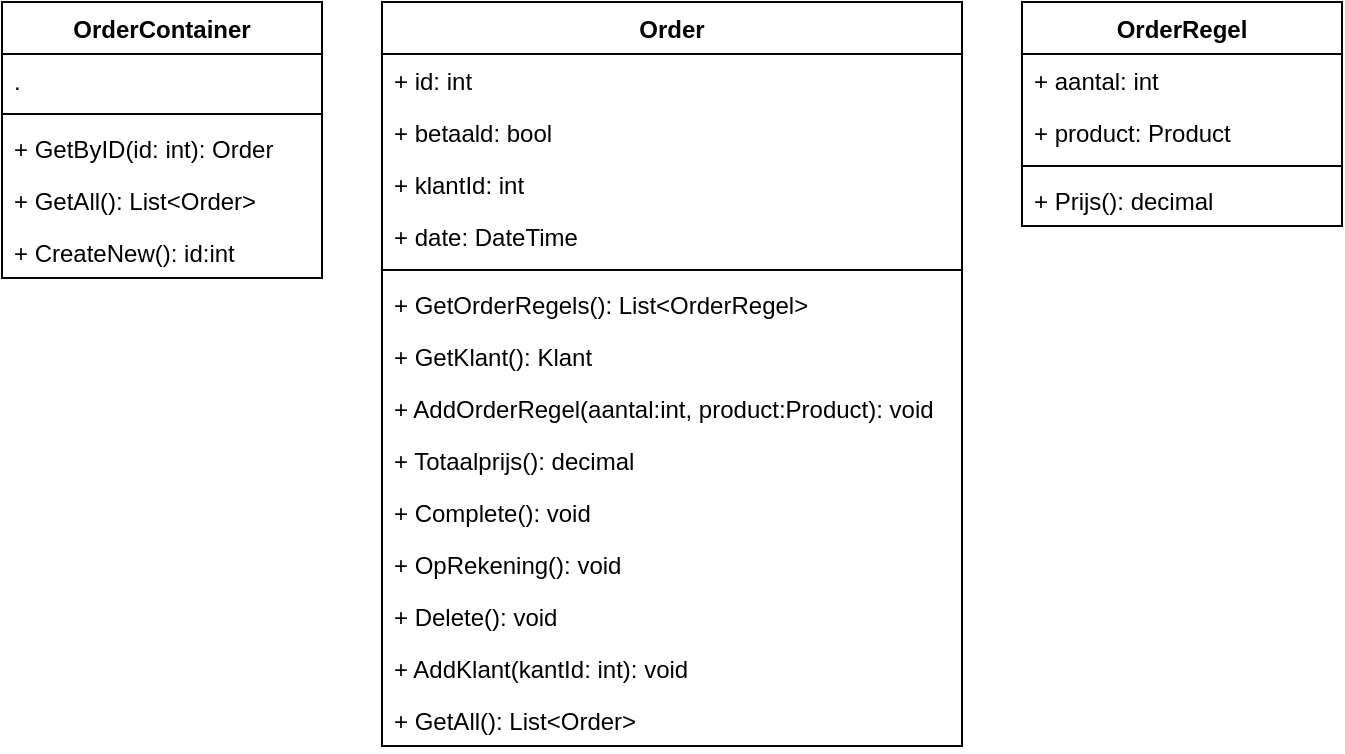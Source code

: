 <mxfile version="13.0.2"><diagram id="4QyGY2n82Jro-UB3JoCq" name="Page-1"><mxGraphModel dx="981" dy="526" grid="1" gridSize="10" guides="1" tooltips="1" connect="1" arrows="1" fold="1" page="1" pageScale="1" pageWidth="827" pageHeight="1169" math="0" shadow="0"><root><mxCell id="0"/><mxCell id="1" parent="0"/><mxCell id="kyHG2KhJGMlOvfILKLxR-119" value="Order" style="swimlane;fontStyle=1;align=center;verticalAlign=top;childLayout=stackLayout;horizontal=1;startSize=26;horizontalStack=0;resizeParent=1;resizeParentMax=0;resizeLast=0;collapsible=1;marginBottom=0;" vertex="1" parent="1"><mxGeometry x="400" y="500" width="290" height="372" as="geometry"/></mxCell><mxCell id="kyHG2KhJGMlOvfILKLxR-120" value="+ id: int" style="text;strokeColor=none;fillColor=none;align=left;verticalAlign=top;spacingLeft=4;spacingRight=4;overflow=hidden;rotatable=0;points=[[0,0.5],[1,0.5]];portConstraint=eastwest;" vertex="1" parent="kyHG2KhJGMlOvfILKLxR-119"><mxGeometry y="26" width="290" height="26" as="geometry"/></mxCell><mxCell id="kyHG2KhJGMlOvfILKLxR-123" value="+ betaald: bool" style="text;strokeColor=none;fillColor=none;align=left;verticalAlign=top;spacingLeft=4;spacingRight=4;overflow=hidden;rotatable=0;points=[[0,0.5],[1,0.5]];portConstraint=eastwest;" vertex="1" parent="kyHG2KhJGMlOvfILKLxR-119"><mxGeometry y="52" width="290" height="26" as="geometry"/></mxCell><mxCell id="kyHG2KhJGMlOvfILKLxR-124" value="+ klantId: int" style="text;strokeColor=none;fillColor=none;align=left;verticalAlign=top;spacingLeft=4;spacingRight=4;overflow=hidden;rotatable=0;points=[[0,0.5],[1,0.5]];portConstraint=eastwest;" vertex="1" parent="kyHG2KhJGMlOvfILKLxR-119"><mxGeometry y="78" width="290" height="26" as="geometry"/></mxCell><mxCell id="kyHG2KhJGMlOvfILKLxR-125" value="+ date: DateTime" style="text;strokeColor=none;fillColor=none;align=left;verticalAlign=top;spacingLeft=4;spacingRight=4;overflow=hidden;rotatable=0;points=[[0,0.5],[1,0.5]];portConstraint=eastwest;" vertex="1" parent="kyHG2KhJGMlOvfILKLxR-119"><mxGeometry y="104" width="290" height="26" as="geometry"/></mxCell><mxCell id="kyHG2KhJGMlOvfILKLxR-121" value="" style="line;strokeWidth=1;fillColor=none;align=left;verticalAlign=middle;spacingTop=-1;spacingLeft=3;spacingRight=3;rotatable=0;labelPosition=right;points=[];portConstraint=eastwest;" vertex="1" parent="kyHG2KhJGMlOvfILKLxR-119"><mxGeometry y="130" width="290" height="8" as="geometry"/></mxCell><mxCell id="kyHG2KhJGMlOvfILKLxR-122" value="+ GetOrderRegels(): List&lt;OrderRegel&gt;" style="text;strokeColor=none;fillColor=none;align=left;verticalAlign=top;spacingLeft=4;spacingRight=4;overflow=hidden;rotatable=0;points=[[0,0.5],[1,0.5]];portConstraint=eastwest;" vertex="1" parent="kyHG2KhJGMlOvfILKLxR-119"><mxGeometry y="138" width="290" height="26" as="geometry"/></mxCell><mxCell id="kyHG2KhJGMlOvfILKLxR-126" value="+ GetKlant(): Klant" style="text;strokeColor=none;fillColor=none;align=left;verticalAlign=top;spacingLeft=4;spacingRight=4;overflow=hidden;rotatable=0;points=[[0,0.5],[1,0.5]];portConstraint=eastwest;" vertex="1" parent="kyHG2KhJGMlOvfILKLxR-119"><mxGeometry y="164" width="290" height="26" as="geometry"/></mxCell><mxCell id="kyHG2KhJGMlOvfILKLxR-127" value="+ AddOrderRegel(aantal:int, product:Product): void" style="text;strokeColor=none;fillColor=none;align=left;verticalAlign=top;spacingLeft=4;spacingRight=4;overflow=hidden;rotatable=0;points=[[0,0.5],[1,0.5]];portConstraint=eastwest;" vertex="1" parent="kyHG2KhJGMlOvfILKLxR-119"><mxGeometry y="190" width="290" height="26" as="geometry"/></mxCell><mxCell id="kyHG2KhJGMlOvfILKLxR-128" value="+ Totaalprijs(): decimal" style="text;strokeColor=none;fillColor=none;align=left;verticalAlign=top;spacingLeft=4;spacingRight=4;overflow=hidden;rotatable=0;points=[[0,0.5],[1,0.5]];portConstraint=eastwest;" vertex="1" parent="kyHG2KhJGMlOvfILKLxR-119"><mxGeometry y="216" width="290" height="26" as="geometry"/></mxCell><mxCell id="kyHG2KhJGMlOvfILKLxR-129" value="+ Complete(): void" style="text;strokeColor=none;fillColor=none;align=left;verticalAlign=top;spacingLeft=4;spacingRight=4;overflow=hidden;rotatable=0;points=[[0,0.5],[1,0.5]];portConstraint=eastwest;" vertex="1" parent="kyHG2KhJGMlOvfILKLxR-119"><mxGeometry y="242" width="290" height="26" as="geometry"/></mxCell><mxCell id="kyHG2KhJGMlOvfILKLxR-130" value="+ OpRekening(): void" style="text;strokeColor=none;fillColor=none;align=left;verticalAlign=top;spacingLeft=4;spacingRight=4;overflow=hidden;rotatable=0;points=[[0,0.5],[1,0.5]];portConstraint=eastwest;" vertex="1" parent="kyHG2KhJGMlOvfILKLxR-119"><mxGeometry y="268" width="290" height="26" as="geometry"/></mxCell><mxCell id="kyHG2KhJGMlOvfILKLxR-131" value="+ Delete(): void" style="text;strokeColor=none;fillColor=none;align=left;verticalAlign=top;spacingLeft=4;spacingRight=4;overflow=hidden;rotatable=0;points=[[0,0.5],[1,0.5]];portConstraint=eastwest;" vertex="1" parent="kyHG2KhJGMlOvfILKLxR-119"><mxGeometry y="294" width="290" height="26" as="geometry"/></mxCell><mxCell id="kyHG2KhJGMlOvfILKLxR-132" value="+ AddKlant(kantId: int): void" style="text;strokeColor=none;fillColor=none;align=left;verticalAlign=top;spacingLeft=4;spacingRight=4;overflow=hidden;rotatable=0;points=[[0,0.5],[1,0.5]];portConstraint=eastwest;" vertex="1" parent="kyHG2KhJGMlOvfILKLxR-119"><mxGeometry y="320" width="290" height="26" as="geometry"/></mxCell><mxCell id="kyHG2KhJGMlOvfILKLxR-247" value="+ GetAll(): List&lt;Order&gt;" style="text;strokeColor=none;fillColor=none;align=left;verticalAlign=top;spacingLeft=4;spacingRight=4;overflow=hidden;rotatable=0;points=[[0,0.5],[1,0.5]];portConstraint=eastwest;" vertex="1" parent="kyHG2KhJGMlOvfILKLxR-119"><mxGeometry y="346" width="290" height="26" as="geometry"/></mxCell><mxCell id="kyHG2KhJGMlOvfILKLxR-133" value="OrderRegel" style="swimlane;fontStyle=1;align=center;verticalAlign=top;childLayout=stackLayout;horizontal=1;startSize=26;horizontalStack=0;resizeParent=1;resizeParentMax=0;resizeLast=0;collapsible=1;marginBottom=0;" vertex="1" parent="1"><mxGeometry x="720" y="500" width="160" height="112" as="geometry"/></mxCell><mxCell id="kyHG2KhJGMlOvfILKLxR-134" value="+ aantal: int" style="text;strokeColor=none;fillColor=none;align=left;verticalAlign=top;spacingLeft=4;spacingRight=4;overflow=hidden;rotatable=0;points=[[0,0.5],[1,0.5]];portConstraint=eastwest;" vertex="1" parent="kyHG2KhJGMlOvfILKLxR-133"><mxGeometry y="26" width="160" height="26" as="geometry"/></mxCell><mxCell id="kyHG2KhJGMlOvfILKLxR-137" value="+ product: Product" style="text;strokeColor=none;fillColor=none;align=left;verticalAlign=top;spacingLeft=4;spacingRight=4;overflow=hidden;rotatable=0;points=[[0,0.5],[1,0.5]];portConstraint=eastwest;" vertex="1" parent="kyHG2KhJGMlOvfILKLxR-133"><mxGeometry y="52" width="160" height="26" as="geometry"/></mxCell><mxCell id="kyHG2KhJGMlOvfILKLxR-135" value="" style="line;strokeWidth=1;fillColor=none;align=left;verticalAlign=middle;spacingTop=-1;spacingLeft=3;spacingRight=3;rotatable=0;labelPosition=right;points=[];portConstraint=eastwest;" vertex="1" parent="kyHG2KhJGMlOvfILKLxR-133"><mxGeometry y="78" width="160" height="8" as="geometry"/></mxCell><mxCell id="kyHG2KhJGMlOvfILKLxR-136" value="+ Prijs(): decimal" style="text;strokeColor=none;fillColor=none;align=left;verticalAlign=top;spacingLeft=4;spacingRight=4;overflow=hidden;rotatable=0;points=[[0,0.5],[1,0.5]];portConstraint=eastwest;" vertex="1" parent="kyHG2KhJGMlOvfILKLxR-133"><mxGeometry y="86" width="160" height="26" as="geometry"/></mxCell><mxCell id="kyHG2KhJGMlOvfILKLxR-138" value="OrderContainer" style="swimlane;fontStyle=1;align=center;verticalAlign=top;childLayout=stackLayout;horizontal=1;startSize=26;horizontalStack=0;resizeParent=1;resizeParentMax=0;resizeLast=0;collapsible=1;marginBottom=0;" vertex="1" parent="1"><mxGeometry x="210" y="500" width="160" height="138" as="geometry"/></mxCell><mxCell id="kyHG2KhJGMlOvfILKLxR-139" value="." style="text;strokeColor=none;fillColor=none;align=left;verticalAlign=top;spacingLeft=4;spacingRight=4;overflow=hidden;rotatable=0;points=[[0,0.5],[1,0.5]];portConstraint=eastwest;" vertex="1" parent="kyHG2KhJGMlOvfILKLxR-138"><mxGeometry y="26" width="160" height="26" as="geometry"/></mxCell><mxCell id="kyHG2KhJGMlOvfILKLxR-140" value="" style="line;strokeWidth=1;fillColor=none;align=left;verticalAlign=middle;spacingTop=-1;spacingLeft=3;spacingRight=3;rotatable=0;labelPosition=right;points=[];portConstraint=eastwest;" vertex="1" parent="kyHG2KhJGMlOvfILKLxR-138"><mxGeometry y="52" width="160" height="8" as="geometry"/></mxCell><mxCell id="kyHG2KhJGMlOvfILKLxR-141" value="+ GetByID(id: int): Order" style="text;strokeColor=none;fillColor=none;align=left;verticalAlign=top;spacingLeft=4;spacingRight=4;overflow=hidden;rotatable=0;points=[[0,0.5],[1,0.5]];portConstraint=eastwest;" vertex="1" parent="kyHG2KhJGMlOvfILKLxR-138"><mxGeometry y="60" width="160" height="26" as="geometry"/></mxCell><mxCell id="kyHG2KhJGMlOvfILKLxR-147" value="+ GetAll(): List&lt;Order&gt;" style="text;strokeColor=none;fillColor=none;align=left;verticalAlign=top;spacingLeft=4;spacingRight=4;overflow=hidden;rotatable=0;points=[[0,0.5],[1,0.5]];portConstraint=eastwest;" vertex="1" parent="kyHG2KhJGMlOvfILKLxR-138"><mxGeometry y="86" width="160" height="26" as="geometry"/></mxCell><mxCell id="kyHG2KhJGMlOvfILKLxR-248" value="+ CreateNew(): id:int" style="text;strokeColor=none;fillColor=none;align=left;verticalAlign=top;spacingLeft=4;spacingRight=4;overflow=hidden;rotatable=0;points=[[0,0.5],[1,0.5]];portConstraint=eastwest;" vertex="1" parent="kyHG2KhJGMlOvfILKLxR-138"><mxGeometry y="112" width="160" height="26" as="geometry"/></mxCell></root></mxGraphModel></diagram></mxfile>